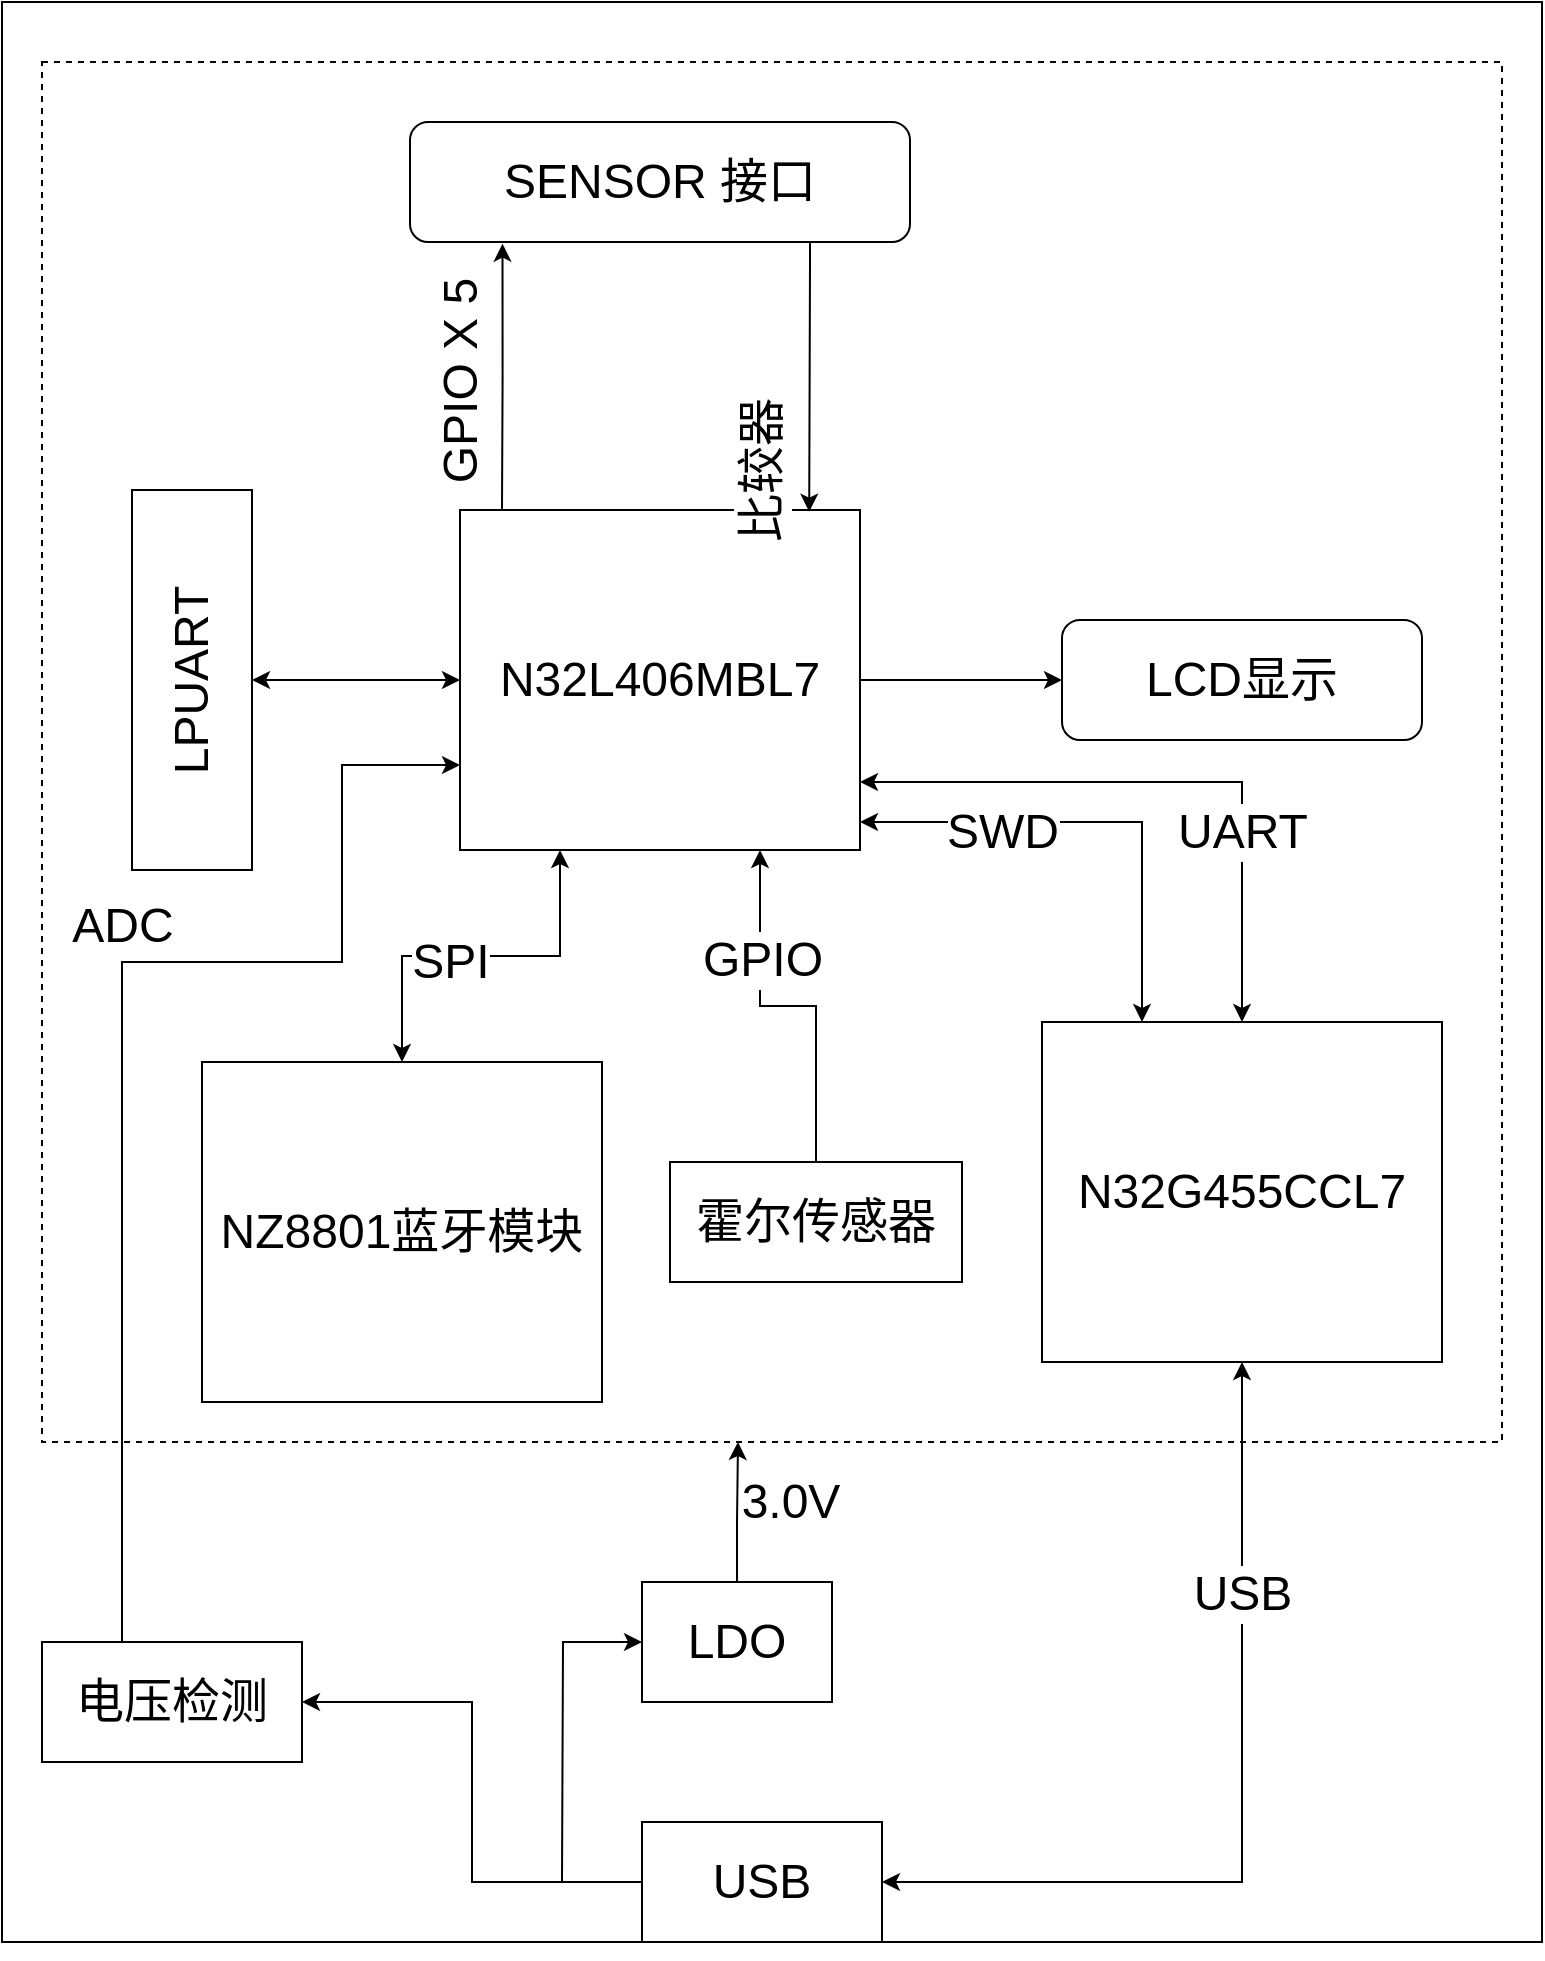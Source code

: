<mxfile version="14.5.7" type="github">
  <diagram id="1wrpU3sz9jsHv0rJWdAB" name="Page-1">
    <mxGraphModel dx="1483" dy="829" grid="1" gridSize="10" guides="1" tooltips="1" connect="1" arrows="1" fold="1" page="1" pageScale="1" pageWidth="827" pageHeight="1169" math="0" shadow="0">
      <root>
        <mxCell id="0" />
        <mxCell id="1" parent="0" />
        <mxCell id="VwkmWO9nR3RkuL_jt1ao-151" value="" style="rounded=0;whiteSpace=wrap;html=1;" vertex="1" parent="1">
          <mxGeometry x="20" y="160" width="770" height="970" as="geometry" />
        </mxCell>
        <mxCell id="VwkmWO9nR3RkuL_jt1ao-183" value="" style="rounded=0;whiteSpace=wrap;html=1;fontSize=24;shadow=0;sketch=0;glass=0;dashed=1;" vertex="1" parent="1">
          <mxGeometry x="40" y="190" width="730" height="690" as="geometry" />
        </mxCell>
        <mxCell id="VwkmWO9nR3RkuL_jt1ao-155" style="edgeStyle=none;rounded=0;orthogonalLoop=1;jettySize=auto;html=1;" edge="1" parent="1" source="VwkmWO9nR3RkuL_jt1ao-152" target="VwkmWO9nR3RkuL_jt1ao-151">
          <mxGeometry relative="1" as="geometry" />
        </mxCell>
        <mxCell id="VwkmWO9nR3RkuL_jt1ao-184" style="edgeStyle=orthogonalEdgeStyle;rounded=0;orthogonalLoop=1;jettySize=auto;html=1;entryX=1;entryY=0.5;entryDx=0;entryDy=0;startArrow=none;startFill=0;endArrow=classic;endFill=1;fontSize=24;" edge="1" parent="1" source="VwkmWO9nR3RkuL_jt1ao-152" target="VwkmWO9nR3RkuL_jt1ao-174">
          <mxGeometry relative="1" as="geometry" />
        </mxCell>
        <mxCell id="VwkmWO9nR3RkuL_jt1ao-152" value="&lt;font style=&quot;font-size: 24px&quot;&gt;USB&lt;/font&gt;" style="rounded=0;whiteSpace=wrap;html=1;" vertex="1" parent="1">
          <mxGeometry x="340" y="1070" width="120" height="60" as="geometry" />
        </mxCell>
        <mxCell id="VwkmWO9nR3RkuL_jt1ao-156" style="edgeStyle=orthogonalEdgeStyle;rounded=0;orthogonalLoop=1;jettySize=auto;html=1;startArrow=classic;startFill=1;" edge="1" parent="1" source="VwkmWO9nR3RkuL_jt1ao-153" target="VwkmWO9nR3RkuL_jt1ao-152">
          <mxGeometry relative="1" as="geometry">
            <Array as="points">
              <mxPoint x="640" y="1100" />
            </Array>
          </mxGeometry>
        </mxCell>
        <mxCell id="VwkmWO9nR3RkuL_jt1ao-157" value="USB" style="edgeLabel;html=1;align=center;verticalAlign=middle;resizable=0;points=[];fontSize=24;" vertex="1" connectable="0" parent="VwkmWO9nR3RkuL_jt1ao-156">
          <mxGeometry x="-0.562" y="1" relative="1" as="geometry">
            <mxPoint x="-1.03" y="18.86" as="offset" />
          </mxGeometry>
        </mxCell>
        <mxCell id="VwkmWO9nR3RkuL_jt1ao-153" value="&lt;font style=&quot;font-size: 24px&quot;&gt;N32G455CCL7&lt;/font&gt;" style="rounded=0;whiteSpace=wrap;html=1;" vertex="1" parent="1">
          <mxGeometry x="540" y="670" width="200" height="170" as="geometry" />
        </mxCell>
        <mxCell id="VwkmWO9nR3RkuL_jt1ao-160" style="edgeStyle=orthogonalEdgeStyle;rounded=0;orthogonalLoop=1;jettySize=auto;html=1;startArrow=none;startFill=0;" edge="1" parent="1" source="VwkmWO9nR3RkuL_jt1ao-158" target="VwkmWO9nR3RkuL_jt1ao-159">
          <mxGeometry relative="1" as="geometry" />
        </mxCell>
        <mxCell id="VwkmWO9nR3RkuL_jt1ao-166" style="edgeStyle=orthogonalEdgeStyle;rounded=0;orthogonalLoop=1;jettySize=auto;html=1;entryX=0.25;entryY=0;entryDx=0;entryDy=0;startArrow=classic;startFill=1;" edge="1" parent="1" source="VwkmWO9nR3RkuL_jt1ao-158" target="VwkmWO9nR3RkuL_jt1ao-153">
          <mxGeometry relative="1" as="geometry">
            <Array as="points">
              <mxPoint x="590" y="570" />
            </Array>
          </mxGeometry>
        </mxCell>
        <mxCell id="VwkmWO9nR3RkuL_jt1ao-167" value="SWD" style="edgeLabel;html=1;align=center;verticalAlign=middle;resizable=0;points=[];fontSize=24;" vertex="1" connectable="0" parent="VwkmWO9nR3RkuL_jt1ao-166">
          <mxGeometry x="-0.261" y="-2" relative="1" as="geometry">
            <mxPoint x="-18.17" y="3" as="offset" />
          </mxGeometry>
        </mxCell>
        <mxCell id="VwkmWO9nR3RkuL_jt1ao-168" style="edgeStyle=orthogonalEdgeStyle;rounded=0;orthogonalLoop=1;jettySize=auto;html=1;entryX=0.5;entryY=0;entryDx=0;entryDy=0;startArrow=classic;startFill=1;fontSize=24;" edge="1" parent="1" source="VwkmWO9nR3RkuL_jt1ao-158" target="VwkmWO9nR3RkuL_jt1ao-153">
          <mxGeometry relative="1" as="geometry">
            <Array as="points">
              <mxPoint x="640" y="550" />
            </Array>
          </mxGeometry>
        </mxCell>
        <mxCell id="VwkmWO9nR3RkuL_jt1ao-169" value="UART" style="edgeLabel;html=1;align=center;verticalAlign=middle;resizable=0;points=[];fontSize=24;" vertex="1" connectable="0" parent="VwkmWO9nR3RkuL_jt1ao-168">
          <mxGeometry x="-0.45" y="1" relative="1" as="geometry">
            <mxPoint x="105.17" y="26" as="offset" />
          </mxGeometry>
        </mxCell>
        <mxCell id="VwkmWO9nR3RkuL_jt1ao-158" value="&lt;font style=&quot;font-size: 24px&quot;&gt;N32L406MBL7&lt;/font&gt;" style="rounded=0;whiteSpace=wrap;html=1;" vertex="1" parent="1">
          <mxGeometry x="249" y="414" width="200" height="170" as="geometry" />
        </mxCell>
        <mxCell id="VwkmWO9nR3RkuL_jt1ao-159" value="&lt;font style=&quot;font-size: 24px&quot;&gt;LCD显示&lt;/font&gt;" style="rounded=1;whiteSpace=wrap;html=1;" vertex="1" parent="1">
          <mxGeometry x="550" y="469" width="180" height="60" as="geometry" />
        </mxCell>
        <mxCell id="VwkmWO9nR3RkuL_jt1ao-162" value="" style="edgeStyle=orthogonalEdgeStyle;rounded=0;orthogonalLoop=1;jettySize=auto;html=1;startArrow=classic;startFill=1;" edge="1" parent="1" source="VwkmWO9nR3RkuL_jt1ao-161" target="VwkmWO9nR3RkuL_jt1ao-158">
          <mxGeometry relative="1" as="geometry" />
        </mxCell>
        <mxCell id="VwkmWO9nR3RkuL_jt1ao-161" value="&lt;font style=&quot;font-size: 24px&quot;&gt;LPUART&lt;/font&gt;" style="rounded=0;whiteSpace=wrap;html=1;horizontal=0;" vertex="1" parent="1">
          <mxGeometry x="85" y="404" width="60" height="190" as="geometry" />
        </mxCell>
        <mxCell id="VwkmWO9nR3RkuL_jt1ao-178" style="edgeStyle=orthogonalEdgeStyle;rounded=0;orthogonalLoop=1;jettySize=auto;html=1;entryX=0.147;entryY=0.001;entryDx=0;entryDy=0;entryPerimeter=0;startArrow=classic;startFill=1;fontSize=24;endArrow=none;endFill=0;exitX=0.185;exitY=1.014;exitDx=0;exitDy=0;exitPerimeter=0;" edge="1" parent="1" source="VwkmWO9nR3RkuL_jt1ao-165">
          <mxGeometry relative="1" as="geometry">
            <mxPoint x="351.6" y="170" as="sourcePoint" />
            <mxPoint x="270.0" y="414.17" as="targetPoint" />
            <Array as="points" />
          </mxGeometry>
        </mxCell>
        <mxCell id="VwkmWO9nR3RkuL_jt1ao-179" value="GPIO X 5" style="edgeLabel;html=1;align=center;verticalAlign=middle;resizable=0;points=[];fontSize=24;horizontal=0;" vertex="1" connectable="0" parent="VwkmWO9nR3RkuL_jt1ao-178">
          <mxGeometry x="-0.317" relative="1" as="geometry">
            <mxPoint x="-21.27" y="23.45" as="offset" />
          </mxGeometry>
        </mxCell>
        <mxCell id="VwkmWO9nR3RkuL_jt1ao-181" style="edgeStyle=orthogonalEdgeStyle;rounded=0;orthogonalLoop=1;jettySize=auto;html=1;entryX=0.873;entryY=0.005;entryDx=0;entryDy=0;entryPerimeter=0;startArrow=none;startFill=0;fontSize=24;" edge="1" parent="1" source="VwkmWO9nR3RkuL_jt1ao-165" target="VwkmWO9nR3RkuL_jt1ao-158">
          <mxGeometry relative="1" as="geometry">
            <Array as="points">
              <mxPoint x="424" y="290" />
              <mxPoint x="424" y="290" />
            </Array>
          </mxGeometry>
        </mxCell>
        <mxCell id="VwkmWO9nR3RkuL_jt1ao-182" value="比较器" style="edgeLabel;html=1;align=center;verticalAlign=middle;resizable=0;points=[];fontSize=24;horizontal=0;" vertex="1" connectable="0" parent="VwkmWO9nR3RkuL_jt1ao-181">
          <mxGeometry x="0.105" y="-1" relative="1" as="geometry">
            <mxPoint x="-22.8" y="40" as="offset" />
          </mxGeometry>
        </mxCell>
        <mxCell id="VwkmWO9nR3RkuL_jt1ao-165" value="&lt;font style=&quot;font-size: 24px&quot;&gt;SENSOR 接口&lt;/font&gt;" style="rounded=1;whiteSpace=wrap;html=1;" vertex="1" parent="1">
          <mxGeometry x="224" y="220" width="250" height="60" as="geometry" />
        </mxCell>
        <mxCell id="VwkmWO9nR3RkuL_jt1ao-172" style="edgeStyle=orthogonalEdgeStyle;rounded=0;orthogonalLoop=1;jettySize=auto;html=1;entryX=0.25;entryY=1;entryDx=0;entryDy=0;startArrow=classic;startFill=1;fontSize=24;" edge="1" parent="1" source="VwkmWO9nR3RkuL_jt1ao-171" target="VwkmWO9nR3RkuL_jt1ao-158">
          <mxGeometry relative="1" as="geometry" />
        </mxCell>
        <mxCell id="VwkmWO9nR3RkuL_jt1ao-173" value="SPI" style="edgeLabel;html=1;align=center;verticalAlign=middle;resizable=0;points=[];fontSize=24;" vertex="1" connectable="0" parent="VwkmWO9nR3RkuL_jt1ao-172">
          <mxGeometry x="0.095" relative="1" as="geometry">
            <mxPoint x="-24.67" y="3" as="offset" />
          </mxGeometry>
        </mxCell>
        <mxCell id="VwkmWO9nR3RkuL_jt1ao-171" value="&lt;font style=&quot;font-size: 24px&quot;&gt;NZ8801蓝牙模块&lt;/font&gt;" style="rounded=0;whiteSpace=wrap;html=1;" vertex="1" parent="1">
          <mxGeometry x="120" y="690" width="200" height="170" as="geometry" />
        </mxCell>
        <mxCell id="VwkmWO9nR3RkuL_jt1ao-175" style="edgeStyle=orthogonalEdgeStyle;rounded=0;orthogonalLoop=1;jettySize=auto;html=1;entryX=0;entryY=0.75;entryDx=0;entryDy=0;startArrow=none;startFill=0;fontSize=24;" edge="1" parent="1" source="VwkmWO9nR3RkuL_jt1ao-174" target="VwkmWO9nR3RkuL_jt1ao-158">
          <mxGeometry relative="1" as="geometry">
            <Array as="points">
              <mxPoint x="80" y="640" />
              <mxPoint x="190" y="640" />
              <mxPoint x="190" y="542" />
            </Array>
          </mxGeometry>
        </mxCell>
        <mxCell id="VwkmWO9nR3RkuL_jt1ao-177" value="ADC" style="edgeLabel;html=1;align=center;verticalAlign=middle;resizable=0;points=[];fontSize=24;" vertex="1" connectable="0" parent="VwkmWO9nR3RkuL_jt1ao-175">
          <mxGeometry x="-0.286" y="-2" relative="1" as="geometry">
            <mxPoint x="-2.06" y="-141.29" as="offset" />
          </mxGeometry>
        </mxCell>
        <mxCell id="VwkmWO9nR3RkuL_jt1ao-174" value="电压检测" style="rounded=0;whiteSpace=wrap;html=1;fontSize=24;" vertex="1" parent="1">
          <mxGeometry x="40" y="980" width="130" height="60" as="geometry" />
        </mxCell>
        <mxCell id="VwkmWO9nR3RkuL_jt1ao-187" style="edgeStyle=orthogonalEdgeStyle;rounded=0;orthogonalLoop=1;jettySize=auto;html=1;startArrow=classic;startFill=1;endArrow=none;endFill=0;fontSize=24;" edge="1" parent="1" source="VwkmWO9nR3RkuL_jt1ao-185">
          <mxGeometry relative="1" as="geometry">
            <mxPoint x="300" y="1100" as="targetPoint" />
          </mxGeometry>
        </mxCell>
        <mxCell id="VwkmWO9nR3RkuL_jt1ao-188" value="" style="edgeStyle=orthogonalEdgeStyle;rounded=0;orthogonalLoop=1;jettySize=auto;html=1;startArrow=none;startFill=0;endArrow=classic;endFill=1;fontSize=24;" edge="1" parent="1" source="VwkmWO9nR3RkuL_jt1ao-185" target="VwkmWO9nR3RkuL_jt1ao-183">
          <mxGeometry relative="1" as="geometry">
            <Array as="points">
              <mxPoint x="388" y="920" />
              <mxPoint x="388" y="920" />
            </Array>
          </mxGeometry>
        </mxCell>
        <mxCell id="VwkmWO9nR3RkuL_jt1ao-189" value="3.0V" style="edgeLabel;html=1;align=center;verticalAlign=middle;resizable=0;points=[];fontSize=24;" vertex="1" connectable="0" parent="VwkmWO9nR3RkuL_jt1ao-188">
          <mxGeometry x="-0.265" relative="1" as="geometry">
            <mxPoint x="26.48" y="-14.48" as="offset" />
          </mxGeometry>
        </mxCell>
        <mxCell id="VwkmWO9nR3RkuL_jt1ao-185" value="LDO" style="rounded=0;whiteSpace=wrap;html=1;fontSize=24;" vertex="1" parent="1">
          <mxGeometry x="340" y="950" width="95" height="60" as="geometry" />
        </mxCell>
        <mxCell id="VwkmWO9nR3RkuL_jt1ao-191" style="edgeStyle=orthogonalEdgeStyle;rounded=0;orthogonalLoop=1;jettySize=auto;html=1;entryX=0.75;entryY=1;entryDx=0;entryDy=0;startArrow=none;startFill=0;endArrow=classic;endFill=1;fontSize=24;" edge="1" parent="1" source="VwkmWO9nR3RkuL_jt1ao-190" target="VwkmWO9nR3RkuL_jt1ao-158">
          <mxGeometry relative="1" as="geometry" />
        </mxCell>
        <mxCell id="VwkmWO9nR3RkuL_jt1ao-192" value="GPIO" style="edgeLabel;html=1;align=center;verticalAlign=middle;resizable=0;points=[];fontSize=24;" vertex="1" connectable="0" parent="VwkmWO9nR3RkuL_jt1ao-191">
          <mxGeometry x="-0.241" y="2" relative="1" as="geometry">
            <mxPoint x="-25" y="-30.83" as="offset" />
          </mxGeometry>
        </mxCell>
        <mxCell id="VwkmWO9nR3RkuL_jt1ao-190" value="霍尔传感器" style="rounded=0;whiteSpace=wrap;html=1;shadow=0;glass=0;sketch=0;gradientColor=none;fontSize=24;" vertex="1" parent="1">
          <mxGeometry x="354" y="740" width="146" height="60" as="geometry" />
        </mxCell>
      </root>
    </mxGraphModel>
  </diagram>
</mxfile>
